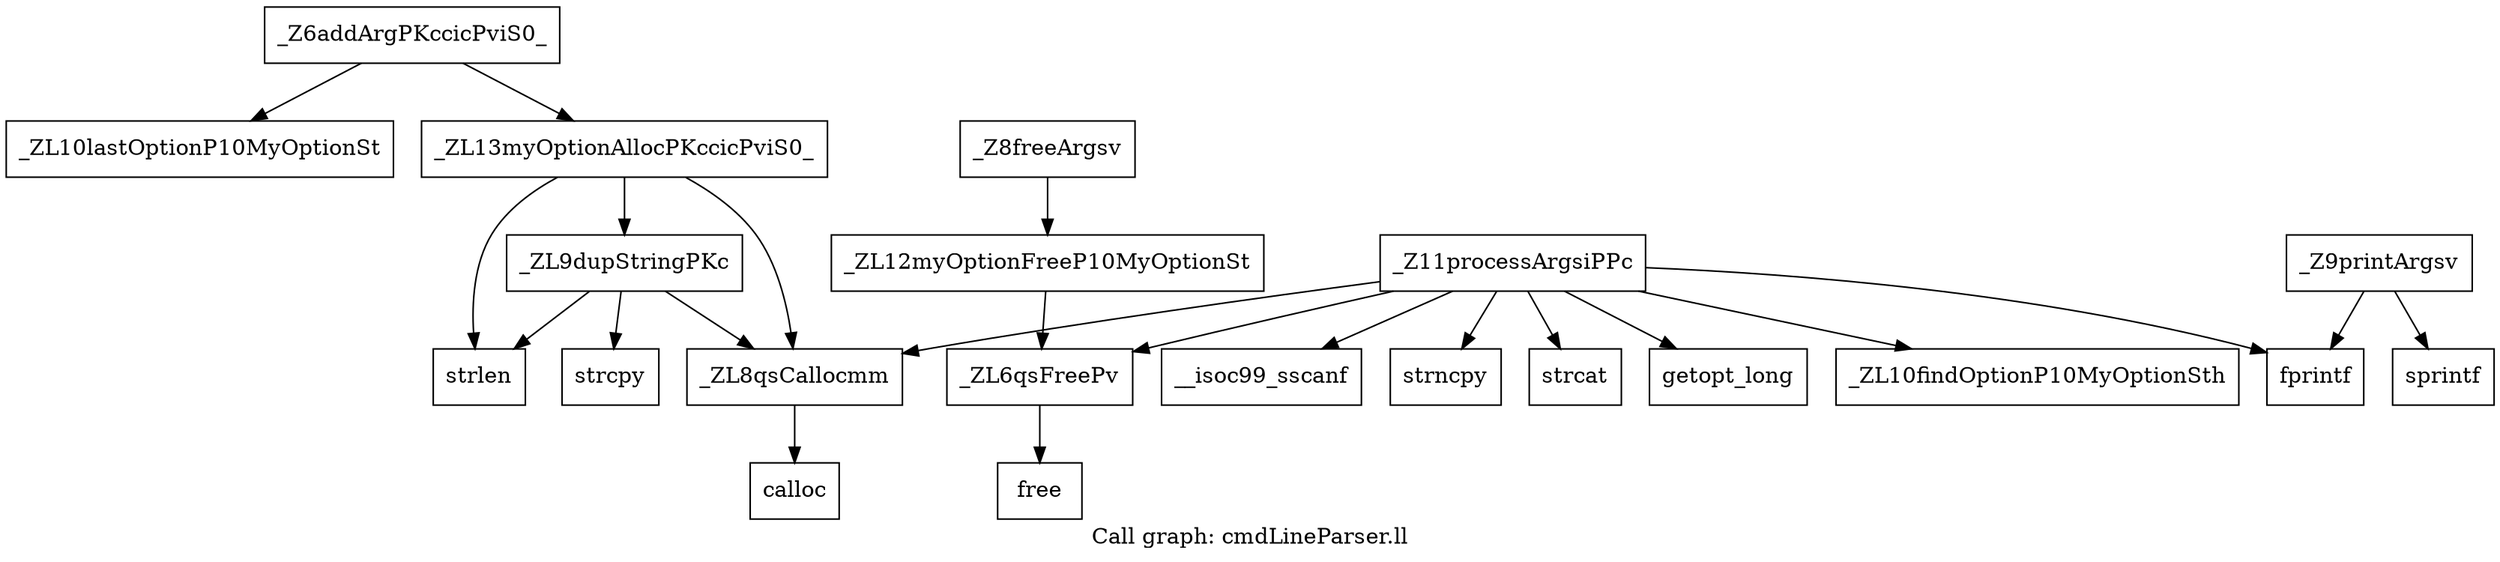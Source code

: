 digraph "Call graph: cmdLineParser.ll" {
	label="Call graph: cmdLineParser.ll";

	Node0x55879fb8baa0 [shape=record,label="{_Z6addArgPKccicPviS0_}"];
	Node0x55879fb8baa0 -> Node0x55879fb8e950;
	Node0x55879fb8baa0 -> Node0x55879fb93ca0;
	Node0x55879fb93ca0 [shape=record,label="{_ZL10lastOptionP10MyOptionSt}"];
	Node0x55879fb8e950 [shape=record,label="{_ZL13myOptionAllocPKccicPviS0_}"];
	Node0x55879fb8e950 -> Node0x55879fb94bd0;
	Node0x55879fb8e950 -> Node0x55879fb976e0;
	Node0x55879fb8e950 -> Node0x55879fb9f920;
	Node0x55879fbb0580 [shape=record,label="{_Z8freeArgsv}"];
	Node0x55879fbb0580 -> Node0x55879fbb0600;
	Node0x55879fbb0600 [shape=record,label="{_ZL12myOptionFreeP10MyOptionSt}"];
	Node0x55879fbb0600 -> Node0x55879fbb0680;
	Node0x55879fbb0700 [shape=record,label="{_Z9printArgsv}"];
	Node0x55879fbb0700 -> Node0x55879fb9afe0;
	Node0x55879fbb0700 -> Node0x55879fb9de00;
	Node0x55879fb9afe0 [shape=record,label="{fprintf}"];
	Node0x55879fb9de00 [shape=record,label="{sprintf}"];
	Node0x55879fba0230 [shape=record,label="{_Z11processArgsiPPc}"];
	Node0x55879fba0230 -> Node0x55879fb94bd0;
	Node0x55879fba0230 -> Node0x55879fbb0680;
	Node0x55879fba0230 -> Node0x55879fba42d0;
	Node0x55879fba0230 -> Node0x55879fb9afe0;
	Node0x55879fba0230 -> Node0x55879fba4610;
	Node0x55879fba0230 -> Node0x55879fba63e0;
	Node0x55879fba0230 -> Node0x55879fba6af0;
	Node0x55879fba0230 -> Node0x55879fba1060;
	Node0x55879fb94bd0 [shape=record,label="{_ZL8qsCallocmm}"];
	Node0x55879fb94bd0 -> Node0x55879fb82970;
	Node0x55879fba42d0 [shape=record,label="{strcat}"];
	Node0x55879fba4610 [shape=record,label="{getopt_long}"];
	Node0x55879fba63e0 [shape=record,label="{_ZL10findOptionP10MyOptionSth}"];
	Node0x55879fba6af0 [shape=record,label="{__isoc99_sscanf}"];
	Node0x55879fba1060 [shape=record,label="{strncpy}"];
	Node0x55879fbb0680 [shape=record,label="{_ZL6qsFreePv}"];
	Node0x55879fbb0680 -> Node0x55879fb916b0;
	Node0x55879fb976e0 [shape=record,label="{_ZL9dupStringPKc}"];
	Node0x55879fb976e0 -> Node0x55879fb9f920;
	Node0x55879fb976e0 -> Node0x55879fb94bd0;
	Node0x55879fb976e0 -> Node0x55879fb94e50;
	Node0x55879fb9f920 [shape=record,label="{strlen}"];
	Node0x55879fb94e50 [shape=record,label="{strcpy}"];
	Node0x55879fb82970 [shape=record,label="{calloc}"];
	Node0x55879fb916b0 [shape=record,label="{free}"];
}
